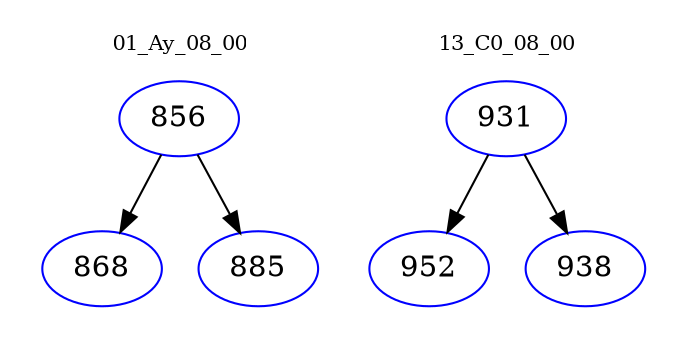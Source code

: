 digraph{
subgraph cluster_0 {
color = white
label = "01_Ay_08_00";
fontsize=10;
T0_856 [label="856", color="blue"]
T0_856 -> T0_868 [color="black"]
T0_868 [label="868", color="blue"]
T0_856 -> T0_885 [color="black"]
T0_885 [label="885", color="blue"]
}
subgraph cluster_1 {
color = white
label = "13_C0_08_00";
fontsize=10;
T1_931 [label="931", color="blue"]
T1_931 -> T1_952 [color="black"]
T1_952 [label="952", color="blue"]
T1_931 -> T1_938 [color="black"]
T1_938 [label="938", color="blue"]
}
}

